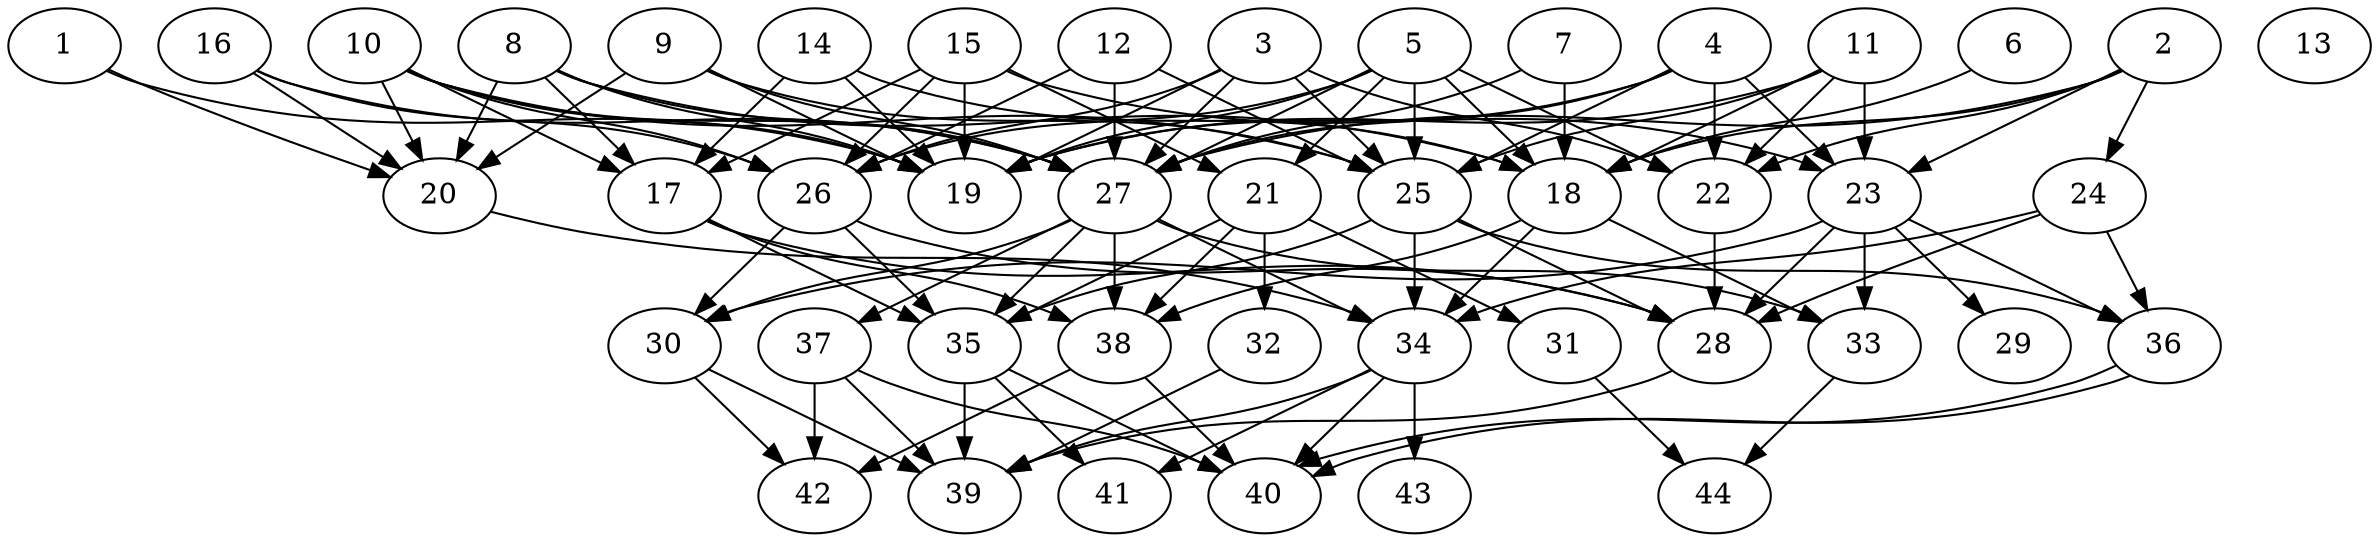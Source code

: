 // DAG (tier=3-complex, mode=compute, n=44, ccr=0.478, fat=0.757, density=0.705, regular=0.206, jump=0.285, mindata=1048576, maxdata=16777216)
// DAG automatically generated by daggen at Sun Aug 24 16:33:34 2025
// /home/ermia/Project/Environments/daggen/bin/daggen --dot --ccr 0.478 --fat 0.757 --regular 0.206 --density 0.705 --jump 0.285 --mindata 1048576 --maxdata 16777216 -n 44 
digraph G {
  1 [size="434712215818352128", alpha="0.20", expect_size="217356107909176064"]
  1 -> 19 [size ="496069561548800"]
  1 -> 20 [size ="496069561548800"]
  2 [size="17564402888375888", alpha="0.09", expect_size="8782201444187944"]
  2 -> 18 [size ="390174290739200"]
  2 -> 22 [size ="390174290739200"]
  2 -> 23 [size ="390174290739200"]
  2 -> 24 [size ="390174290739200"]
  2 -> 27 [size ="390174290739200"]
  3 [size="674655354922991616000", alpha="0.01", expect_size="337327677461495808000"]
  3 -> 19 [size ="615381781708800"]
  3 -> 22 [size ="615381781708800"]
  3 -> 25 [size ="615381781708800"]
  3 -> 26 [size ="615381781708800"]
  3 -> 27 [size ="615381781708800"]
  4 [size="4929387145904259072", alpha="0.01", expect_size="2464693572952129536"]
  4 -> 19 [size ="23171382116352"]
  4 -> 22 [size ="23171382116352"]
  4 -> 23 [size ="23171382116352"]
  4 -> 25 [size ="23171382116352"]
  4 -> 27 [size ="23171382116352"]
  5 [size="295255173636694464", alpha="0.12", expect_size="147627586818347232"]
  5 -> 18 [size ="184595353960448"]
  5 -> 19 [size ="184595353960448"]
  5 -> 21 [size ="184595353960448"]
  5 -> 22 [size ="184595353960448"]
  5 -> 25 [size ="184595353960448"]
  5 -> 26 [size ="184595353960448"]
  5 -> 27 [size ="184595353960448"]
  6 [size="178254311085010059264", alpha="0.08", expect_size="89127155542505029632"]
  6 -> 18 [size ="253386427465728"]
  7 [size="5914801057412072", alpha="0.15", expect_size="2957400528706036"]
  7 -> 18 [size ="230155251351552"]
  7 -> 27 [size ="230155251351552"]
  8 [size="28109671635443848", alpha="0.01", expect_size="14054835817721924"]
  8 -> 17 [size ="867965780099072"]
  8 -> 18 [size ="867965780099072"]
  8 -> 19 [size ="867965780099072"]
  8 -> 20 [size ="867965780099072"]
  8 -> 27 [size ="867965780099072"]
  9 [size="1339124442740929069056", alpha="0.00", expect_size="669562221370464534528"]
  9 -> 19 [size ="971935127175168"]
  9 -> 20 [size ="971935127175168"]
  9 -> 25 [size ="971935127175168"]
  9 -> 27 [size ="971935127175168"]
  10 [size="33979814741133868", alpha="0.20", expect_size="16989907370566934"]
  10 -> 17 [size ="638441654059008"]
  10 -> 19 [size ="638441654059008"]
  10 -> 20 [size ="638441654059008"]
  10 -> 25 [size ="638441654059008"]
  10 -> 26 [size ="638441654059008"]
  10 -> 27 [size ="638441654059008"]
  11 [size="7866651272498543", alpha="0.05", expect_size="3933325636249271"]
  11 -> 18 [size ="164031545475072"]
  11 -> 19 [size ="164031545475072"]
  11 -> 22 [size ="164031545475072"]
  11 -> 23 [size ="164031545475072"]
  11 -> 25 [size ="164031545475072"]
  12 [size="11027983859288988", alpha="0.18", expect_size="5513991929644494"]
  12 -> 25 [size ="1026495875121152"]
  12 -> 26 [size ="1026495875121152"]
  12 -> 27 [size ="1026495875121152"]
  13 [size="910461791367069696000", alpha="0.17", expect_size="455230895683534848000"]
  14 [size="383574253295741", alpha="0.06", expect_size="191787126647870"]
  14 -> 17 [size ="13381247434752"]
  14 -> 18 [size ="13381247434752"]
  14 -> 19 [size ="13381247434752"]
  15 [size="1455810562584354304", alpha="0.06", expect_size="727905281292177152"]
  15 -> 17 [size ="1118286305558528"]
  15 -> 19 [size ="1118286305558528"]
  15 -> 21 [size ="1118286305558528"]
  15 -> 23 [size ="1118286305558528"]
  15 -> 26 [size ="1118286305558528"]
  16 [size="21117463106901068", alpha="0.08", expect_size="10558731553450534"]
  16 -> 20 [size ="1443307729190912"]
  16 -> 26 [size ="1443307729190912"]
  16 -> 27 [size ="1443307729190912"]
  17 [size="54972893957871096", alpha="0.09", expect_size="27486446978935548"]
  17 -> 28 [size ="2080899072000000"]
  17 -> 35 [size ="2080899072000000"]
  17 -> 38 [size ="2080899072000000"]
  18 [size="200089839733453792", alpha="0.07", expect_size="100044919866726896"]
  18 -> 33 [size ="81605729189888"]
  18 -> 34 [size ="81605729189888"]
  18 -> 38 [size ="81605729189888"]
  19 [size="1393305520713960192", alpha="0.05", expect_size="696652760356980096"]
  20 [size="885868945332540276736", alpha="0.02", expect_size="442934472666270138368"]
  20 -> 34 [size ="737909279817728"]
  21 [size="4596483345072516096", alpha="0.00", expect_size="2298241672536258048"]
  21 -> 31 [size ="2194988133777408"]
  21 -> 32 [size ="2194988133777408"]
  21 -> 35 [size ="2194988133777408"]
  21 -> 38 [size ="2194988133777408"]
  22 [size="172996103772202", alpha="0.14", expect_size="86498051886101"]
  22 -> 28 [size ="10391547543552"]
  23 [size="731724988284928000000", alpha="0.06", expect_size="365862494142464000000"]
  23 -> 28 [size ="649613803520000"]
  23 -> 29 [size ="649613803520000"]
  23 -> 30 [size ="649613803520000"]
  23 -> 33 [size ="649613803520000"]
  23 -> 36 [size ="649613803520000"]
  24 [size="615667315241751424", alpha="0.09", expect_size="307833657620875712"]
  24 -> 28 [size ="562675109068800"]
  24 -> 34 [size ="562675109068800"]
  24 -> 36 [size ="562675109068800"]
  25 [size="1209556399500034048000", alpha="0.15", expect_size="604778199750017024000"]
  25 -> 28 [size ="908184466227200"]
  25 -> 34 [size ="908184466227200"]
  25 -> 35 [size ="908184466227200"]
  25 -> 36 [size ="908184466227200"]
  26 [size="15679054967227534", alpha="0.12", expect_size="7839527483613767"]
  26 -> 28 [size ="14307911794688"]
  26 -> 30 [size ="14307911794688"]
  26 -> 35 [size ="14307911794688"]
  27 [size="77870781048951008", alpha="0.08", expect_size="38935390524475504"]
  27 -> 30 [size ="1601464866701312"]
  27 -> 33 [size ="1601464866701312"]
  27 -> 34 [size ="1601464866701312"]
  27 -> 35 [size ="1601464866701312"]
  27 -> 37 [size ="1601464866701312"]
  27 -> 38 [size ="1601464866701312"]
  28 [size="61464914684862392", alpha="0.13", expect_size="30732457342431196"]
  28 -> 39 [size ="986799908323328"]
  29 [size="1282357032641061632", alpha="0.12", expect_size="641178516320530816"]
  30 [size="46134084364290488", alpha="0.01", expect_size="23067042182145244"]
  30 -> 39 [size ="775028056522752"]
  30 -> 42 [size ="775028056522752"]
  31 [size="5187599652907452", alpha="0.15", expect_size="2593799826453726"]
  31 -> 44 [size ="221968741695488"]
  32 [size="9334978775991928", alpha="0.03", expect_size="4667489387995964"]
  32 -> 39 [size ="768269824819200"]
  33 [size="93729107653211193344", alpha="0.05", expect_size="46864553826605596672"]
  33 -> 44 [size ="165071833530368"]
  34 [size="355193347946686971904", alpha="0.04", expect_size="177596673973343485952"]
  34 -> 39 [size ="401235979010048"]
  34 -> 40 [size ="401235979010048"]
  34 -> 41 [size ="401235979010048"]
  34 -> 43 [size ="401235979010048"]
  35 [size="2079084740476147859456", alpha="0.08", expect_size="1039542370238073929728"]
  35 -> 39 [size ="1303181124435968"]
  35 -> 40 [size ="1303181124435968"]
  35 -> 41 [size ="1303181124435968"]
  36 [size="554318414709674432", alpha="0.05", expect_size="277159207354837216"]
  36 -> 40 [size ="1021676217171968"]
  36 -> 40 [size ="1021676217171968"]
  37 [size="596804772264308375552", alpha="0.01", expect_size="298402386132154187776"]
  37 -> 39 [size ="567080671772672"]
  37 -> 40 [size ="567080671772672"]
  37 -> 42 [size ="567080671772672"]
  38 [size="635379543625865984", alpha="0.17", expect_size="317689771812932992"]
  38 -> 40 [size ="773255182942208"]
  38 -> 42 [size ="773255182942208"]
  39 [size="800023646493067648", alpha="0.00", expect_size="400011823246533824"]
  40 [size="33709536800127788", alpha="0.15", expect_size="16854768400063894"]
  41 [size="832587487144817920", alpha="0.03", expect_size="416293743572408960"]
  42 [size="3176996709380777", alpha="0.17", expect_size="1588498354690388"]
  43 [size="763094906528413515776", alpha="0.03", expect_size="381547453264206757888"]
  44 [size="14706449612785840", alpha="0.10", expect_size="7353224806392920"]
}